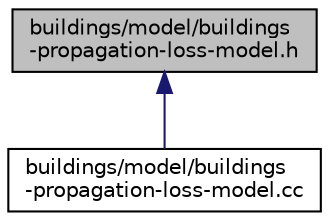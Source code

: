 digraph "buildings/model/buildings-propagation-loss-model.h"
{
  edge [fontname="Helvetica",fontsize="10",labelfontname="Helvetica",labelfontsize="10"];
  node [fontname="Helvetica",fontsize="10",shape=record];
  Node1 [label="buildings/model/buildings\l-propagation-loss-model.h",height=0.2,width=0.4,color="black", fillcolor="grey75", style="filled", fontcolor="black"];
  Node1 -> Node2 [dir="back",color="midnightblue",fontsize="10",style="solid"];
  Node2 [label="buildings/model/buildings\l-propagation-loss-model.cc",height=0.2,width=0.4,color="black", fillcolor="white", style="filled",URL="$d2/d4b/buildings-propagation-loss-model_8cc.html"];
}
